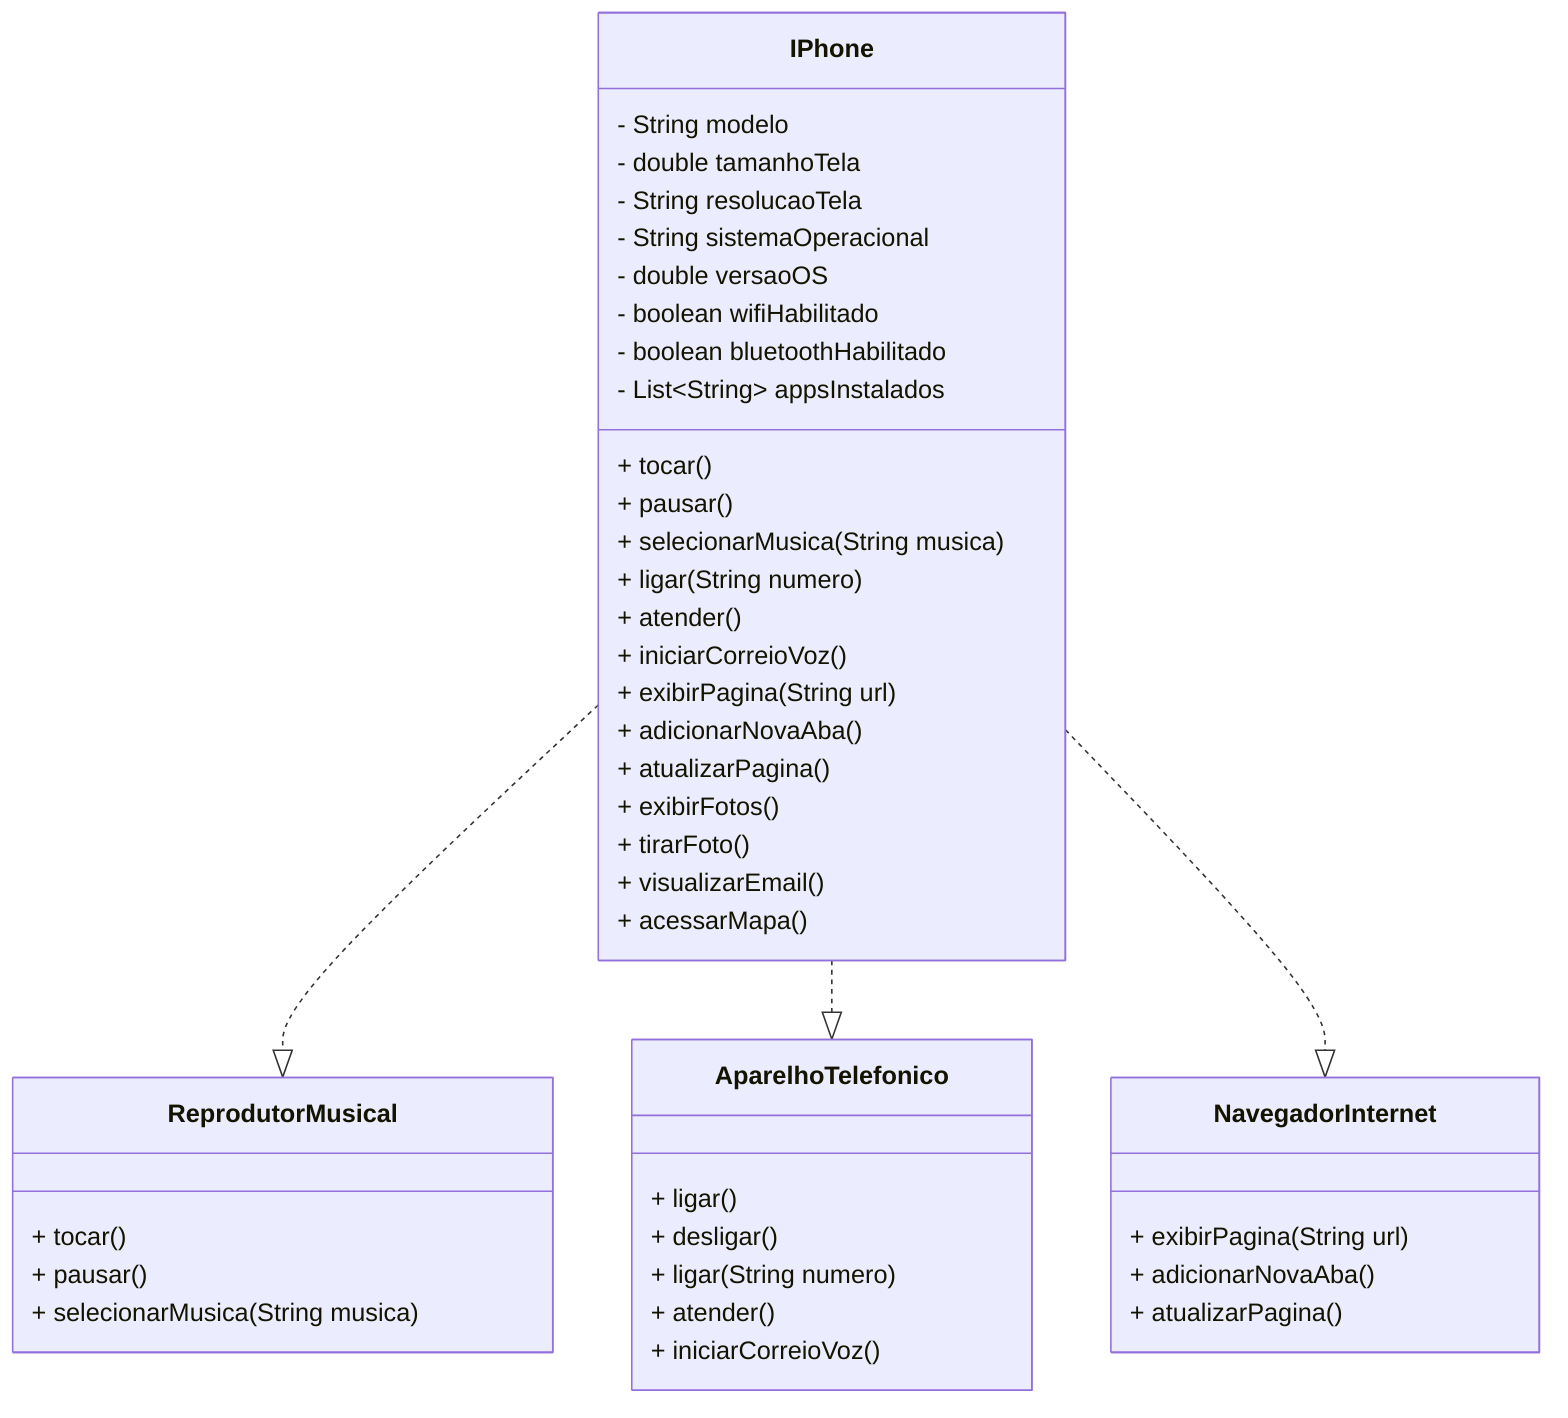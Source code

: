 classDiagram
    class IPhone {
        - String modelo
        - double tamanhoTela
        - String resolucaoTela
        - String sistemaOperacional
        - double versaoOS
        - boolean wifiHabilitado
        - boolean bluetoothHabilitado
        - List~String~ appsInstalados
        + tocar()
        + pausar()
        + selecionarMusica(String musica)
        + ligar(String numero)
        + atender()
        + iniciarCorreioVoz()
        + exibirPagina(String url)
        + adicionarNovaAba()
        + atualizarPagina()
        + exibirFotos()
        + tirarFoto()
        + visualizarEmail()
        + acessarMapa()
    }

    class ReprodutorMusical {
        + tocar()
        + pausar()
        + selecionarMusica(String musica)
    }

    class AparelhoTelefonico {
        + ligar()
        + desligar()
        + ligar(String numero)
        + atender()
        + iniciarCorreioVoz()
    }

    class NavegadorInternet {
        + exibirPagina(String url)
        + adicionarNovaAba()
        + atualizarPagina()
    }

    IPhone ..|> ReprodutorMusical
    IPhone ..|> AparelhoTelefonico
    IPhone ..|> NavegadorInternet